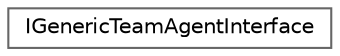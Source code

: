 digraph "Graphical Class Hierarchy"
{
 // INTERACTIVE_SVG=YES
 // LATEX_PDF_SIZE
  bgcolor="transparent";
  edge [fontname=Helvetica,fontsize=10,labelfontname=Helvetica,labelfontsize=10];
  node [fontname=Helvetica,fontsize=10,shape=box,height=0.2,width=0.4];
  rankdir="LR";
  Node0 [id="Node000000",label="IGenericTeamAgentInterface",height=0.2,width=0.4,color="grey40", fillcolor="white", style="filled",URL="$d9/dac/classIGenericTeamAgentInterface.html",tooltip=" "];
}
